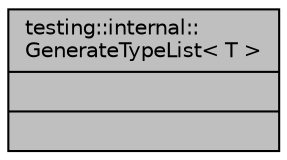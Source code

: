 digraph "testing::internal::GenerateTypeList&lt; T &gt;"
{
 // INTERACTIVE_SVG=YES
 // LATEX_PDF_SIZE
  edge [fontname="Helvetica",fontsize="10",labelfontname="Helvetica",labelfontsize="10"];
  node [fontname="Helvetica",fontsize="10",shape=record];
  Node1 [label="{testing::internal::\lGenerateTypeList\< T \>\n||}",height=0.2,width=0.4,color="black", fillcolor="grey75", style="filled", fontcolor="black",tooltip=" "];
}
